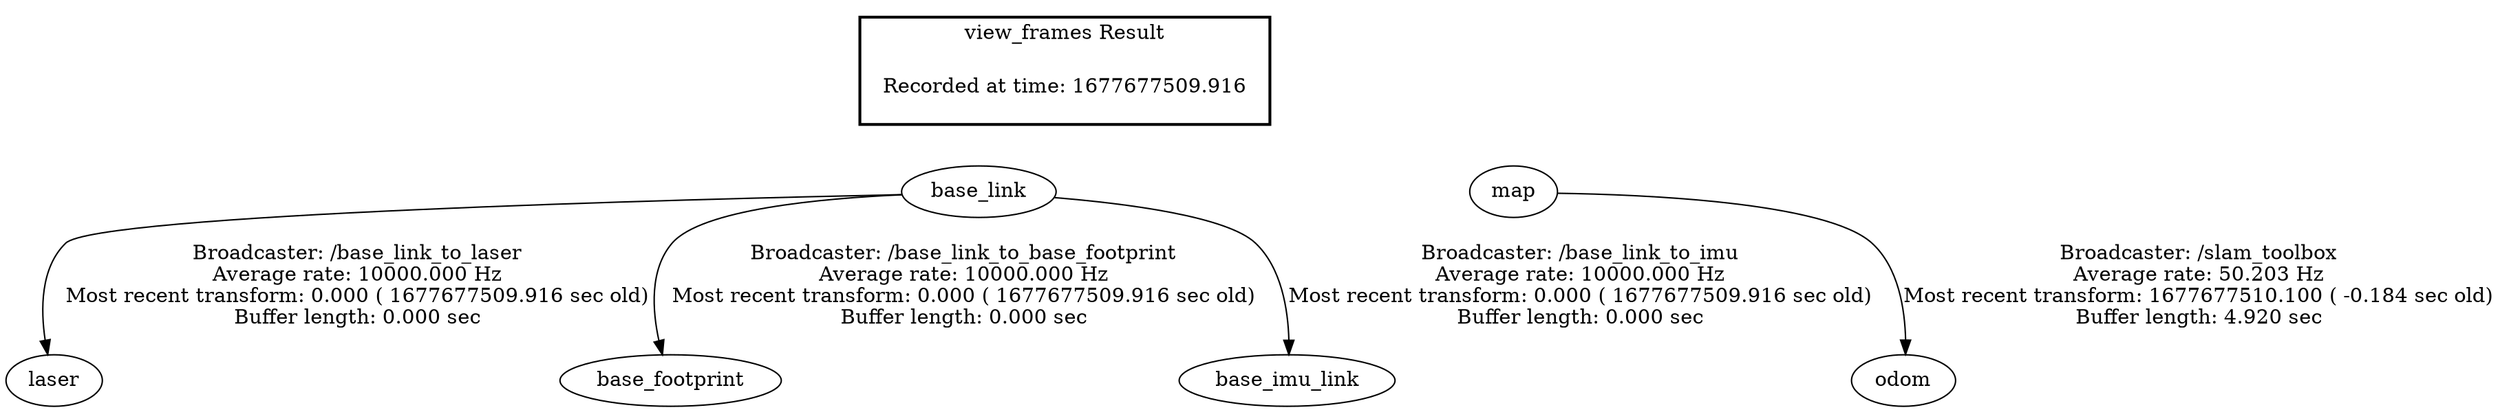 digraph G {
"base_link" -> "laser"[label="Broadcaster: /base_link_to_laser\nAverage rate: 10000.000 Hz\nMost recent transform: 0.000 ( 1677677509.916 sec old)\nBuffer length: 0.000 sec\n"];
"base_link" -> "base_footprint"[label="Broadcaster: /base_link_to_base_footprint\nAverage rate: 10000.000 Hz\nMost recent transform: 0.000 ( 1677677509.916 sec old)\nBuffer length: 0.000 sec\n"];
"base_link" -> "base_imu_link"[label="Broadcaster: /base_link_to_imu\nAverage rate: 10000.000 Hz\nMost recent transform: 0.000 ( 1677677509.916 sec old)\nBuffer length: 0.000 sec\n"];
"map" -> "odom"[label="Broadcaster: /slam_toolbox\nAverage rate: 50.203 Hz\nMost recent transform: 1677677510.100 ( -0.184 sec old)\nBuffer length: 4.920 sec\n"];
edge [style=invis];
 subgraph cluster_legend { style=bold; color=black; label ="view_frames Result";
"Recorded at time: 1677677509.916"[ shape=plaintext ] ;
 }->"base_link";
edge [style=invis];
 subgraph cluster_legend { style=bold; color=black; label ="view_frames Result";
"Recorded at time: 1677677509.916"[ shape=plaintext ] ;
 }->"map";
}